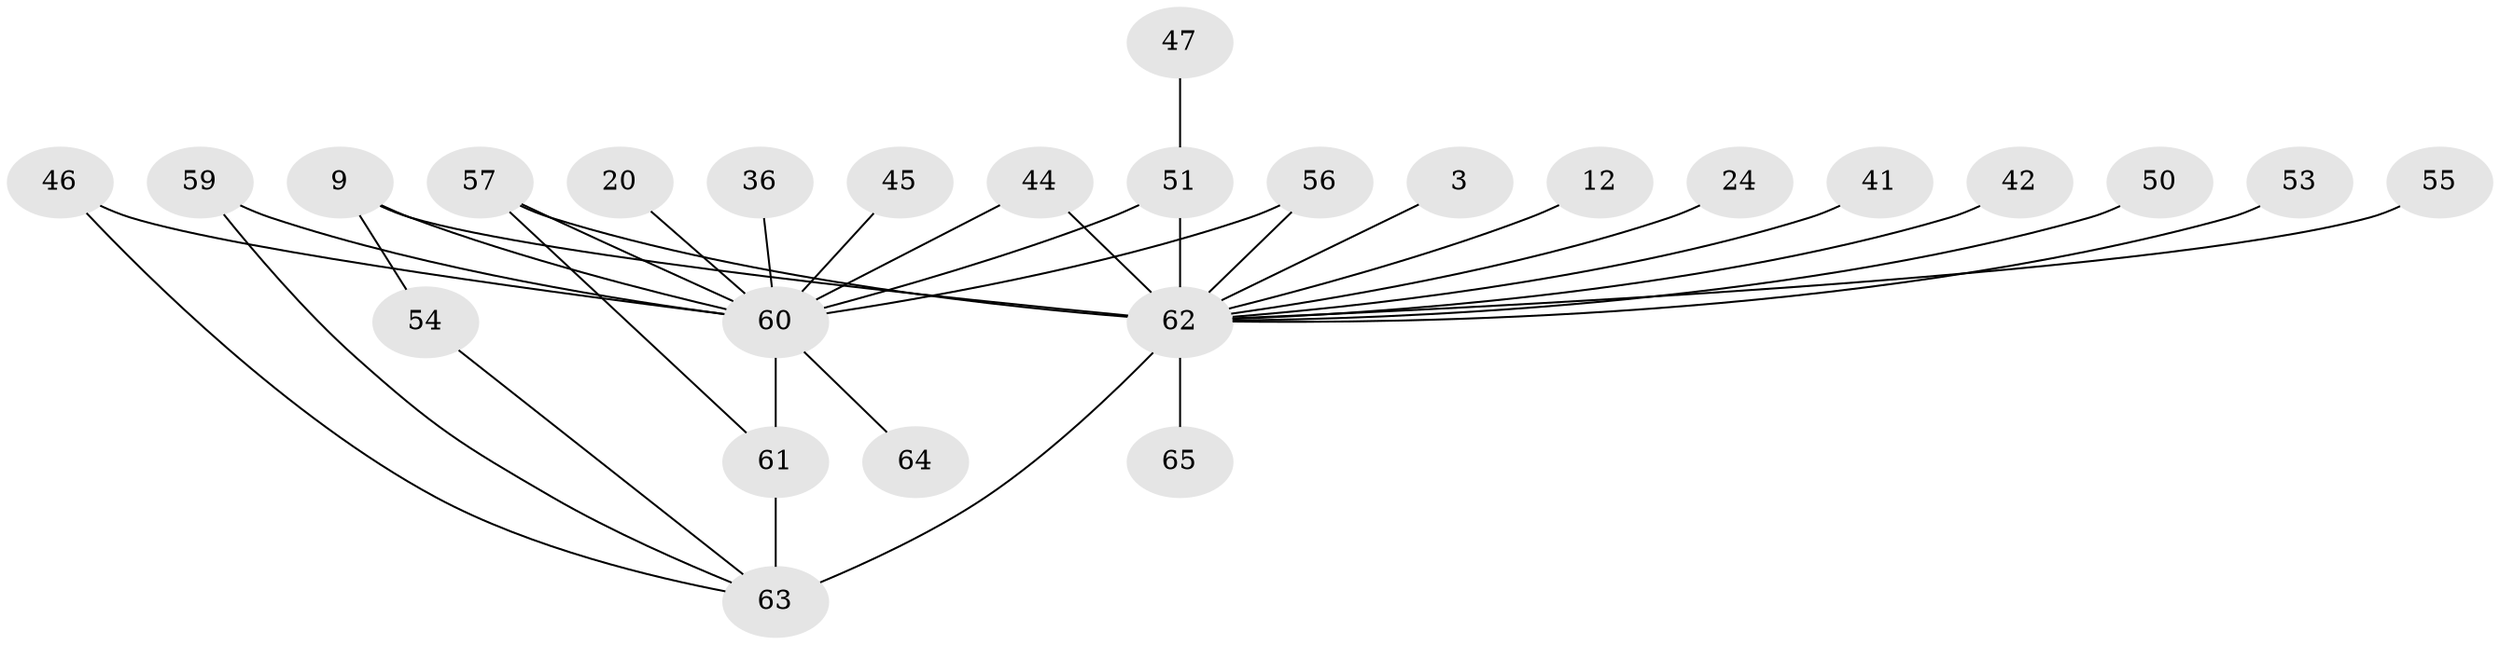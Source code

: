 // original degree distribution, {2: 0.2923076923076923, 7: 0.046153846153846156, 1: 0.35384615384615387, 3: 0.07692307692307693, 4: 0.1076923076923077, 13: 0.015384615384615385, 5: 0.06153846153846154, 8: 0.015384615384615385, 6: 0.03076923076923077}
// Generated by graph-tools (version 1.1) at 2025/51/03/04/25 21:51:08]
// undirected, 26 vertices, 34 edges
graph export_dot {
graph [start="1"]
  node [color=gray90,style=filled];
  3;
  9 [super="+5"];
  12;
  20;
  24;
  36;
  41 [super="+39"];
  42;
  44 [super="+7"];
  45;
  46 [super="+43"];
  47;
  50 [super="+8+11+13+26"];
  51 [super="+33+4"];
  53 [super="+29"];
  54;
  55;
  56 [super="+37+15"];
  57 [super="+52+18+35"];
  59;
  60 [super="+31+49+58+23"];
  61 [super="+34"];
  62 [super="+2+6+28"];
  63 [super="+10+48+32+40"];
  64;
  65;
  3 -- 62;
  9 -- 54;
  9 -- 62 [weight=4];
  9 -- 60;
  12 -- 62;
  20 -- 60;
  24 -- 62;
  36 -- 60;
  41 -- 62;
  42 -- 62;
  44 -- 62;
  44 -- 60;
  45 -- 60 [weight=2];
  46 -- 60;
  46 -- 63;
  47 -- 51;
  50 -- 62;
  51 -- 62 [weight=2];
  51 -- 60 [weight=3];
  53 -- 62;
  54 -- 63;
  55 -- 62;
  56 -- 60 [weight=2];
  56 -- 62;
  57 -- 60 [weight=2];
  57 -- 62;
  57 -- 61;
  59 -- 60;
  59 -- 63;
  60 -- 61 [weight=4];
  60 -- 64;
  61 -- 63;
  62 -- 65;
  62 -- 63 [weight=3];
}
